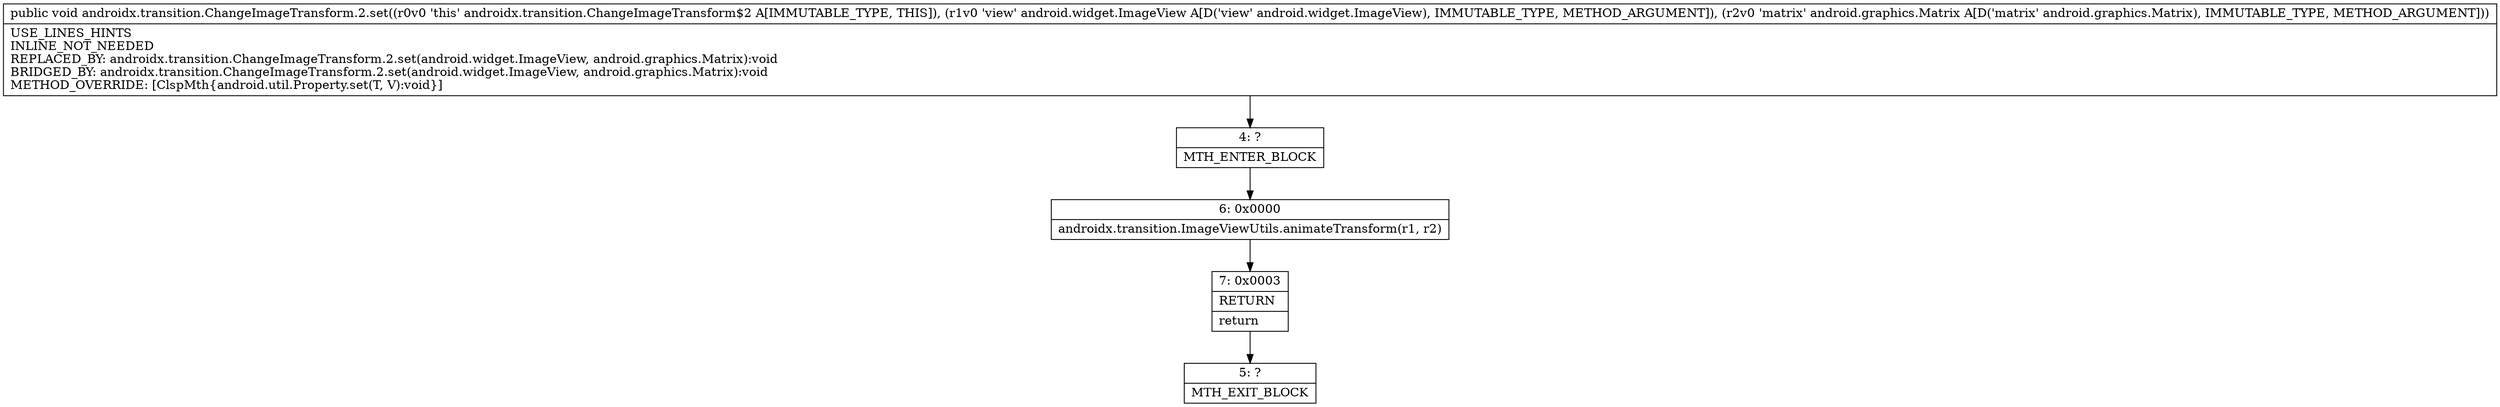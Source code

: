 digraph "CFG forandroidx.transition.ChangeImageTransform.2.set(Landroid\/widget\/ImageView;Landroid\/graphics\/Matrix;)V" {
Node_4 [shape=record,label="{4\:\ ?|MTH_ENTER_BLOCK\l}"];
Node_6 [shape=record,label="{6\:\ 0x0000|androidx.transition.ImageViewUtils.animateTransform(r1, r2)\l}"];
Node_7 [shape=record,label="{7\:\ 0x0003|RETURN\l|return\l}"];
Node_5 [shape=record,label="{5\:\ ?|MTH_EXIT_BLOCK\l}"];
MethodNode[shape=record,label="{public void androidx.transition.ChangeImageTransform.2.set((r0v0 'this' androidx.transition.ChangeImageTransform$2 A[IMMUTABLE_TYPE, THIS]), (r1v0 'view' android.widget.ImageView A[D('view' android.widget.ImageView), IMMUTABLE_TYPE, METHOD_ARGUMENT]), (r2v0 'matrix' android.graphics.Matrix A[D('matrix' android.graphics.Matrix), IMMUTABLE_TYPE, METHOD_ARGUMENT]))  | USE_LINES_HINTS\lINLINE_NOT_NEEDED\lREPLACED_BY: androidx.transition.ChangeImageTransform.2.set(android.widget.ImageView, android.graphics.Matrix):void\lBRIDGED_BY: androidx.transition.ChangeImageTransform.2.set(android.widget.ImageView, android.graphics.Matrix):void\lMETHOD_OVERRIDE: [ClspMth\{android.util.Property.set(T, V):void\}]\l}"];
MethodNode -> Node_4;Node_4 -> Node_6;
Node_6 -> Node_7;
Node_7 -> Node_5;
}

